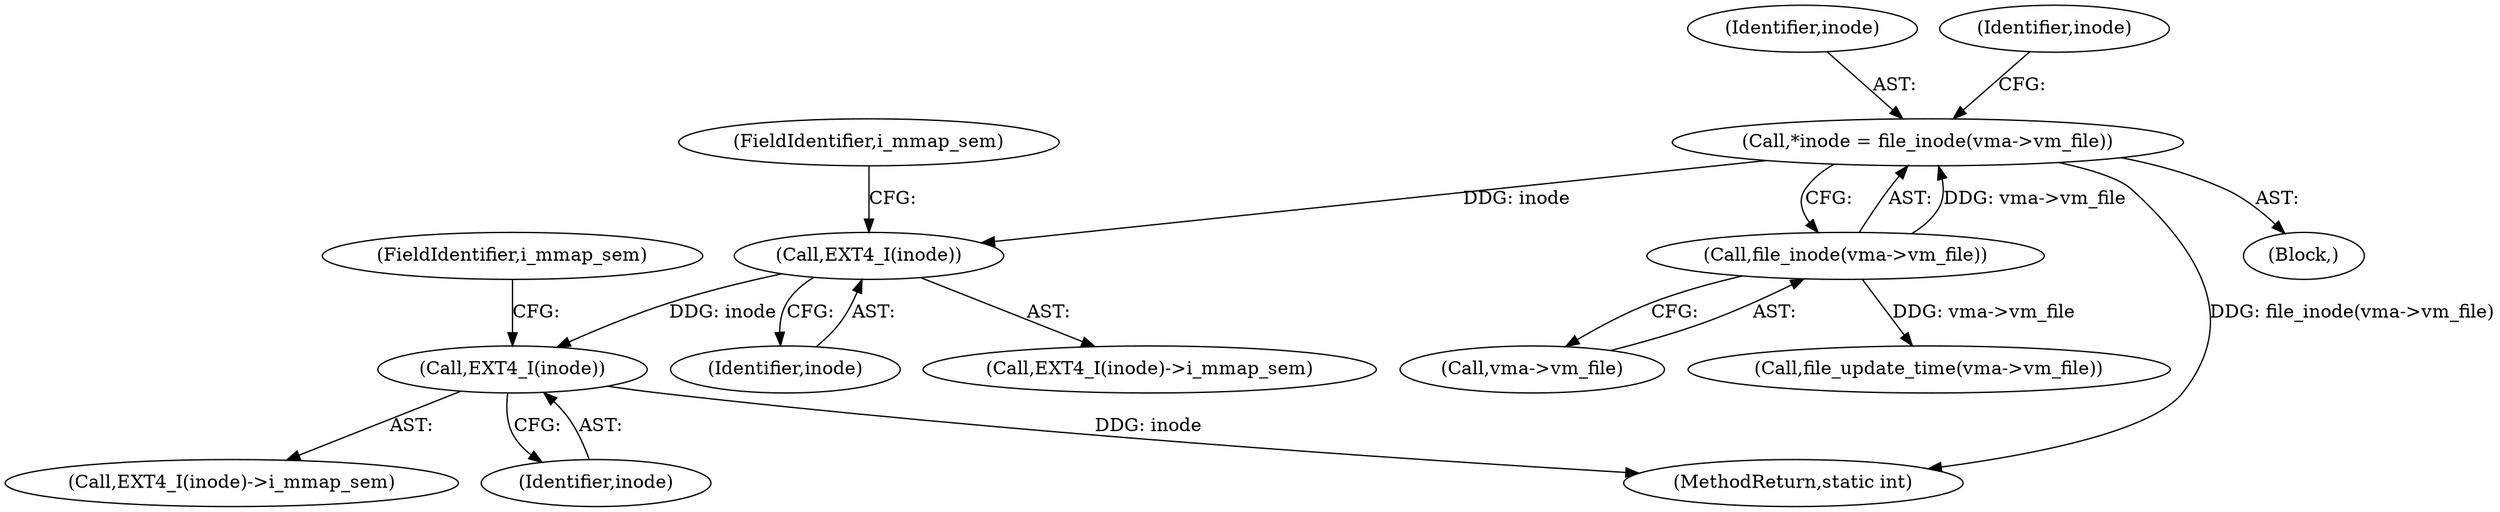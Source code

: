 digraph "0_linux_ea3d7209ca01da209cda6f0dea8be9cc4b7a933b_3@pointer" {
"1000107" [label="(Call,*inode = file_inode(vma->vm_file))"];
"1000109" [label="(Call,file_inode(vma->vm_file))"];
"1000124" [label="(Call,EXT4_I(inode))"];
"1000137" [label="(Call,EXT4_I(inode))"];
"1000107" [label="(Call,*inode = file_inode(vma->vm_file))"];
"1000108" [label="(Identifier,inode)"];
"1000137" [label="(Call,EXT4_I(inode))"];
"1000136" [label="(Call,EXT4_I(inode)->i_mmap_sem)"];
"1000115" [label="(Identifier,inode)"];
"1000110" [label="(Call,vma->vm_file)"];
"1000109" [label="(Call,file_inode(vma->vm_file))"];
"1000139" [label="(FieldIdentifier,i_mmap_sem)"];
"1000117" [label="(Call,file_update_time(vma->vm_file))"];
"1000125" [label="(Identifier,inode)"];
"1000124" [label="(Call,EXT4_I(inode))"];
"1000138" [label="(Identifier,inode)"];
"1000146" [label="(MethodReturn,static int)"];
"1000104" [label="(Block,)"];
"1000126" [label="(FieldIdentifier,i_mmap_sem)"];
"1000123" [label="(Call,EXT4_I(inode)->i_mmap_sem)"];
"1000107" -> "1000104"  [label="AST: "];
"1000107" -> "1000109"  [label="CFG: "];
"1000108" -> "1000107"  [label="AST: "];
"1000109" -> "1000107"  [label="AST: "];
"1000115" -> "1000107"  [label="CFG: "];
"1000107" -> "1000146"  [label="DDG: file_inode(vma->vm_file)"];
"1000109" -> "1000107"  [label="DDG: vma->vm_file"];
"1000107" -> "1000124"  [label="DDG: inode"];
"1000109" -> "1000110"  [label="CFG: "];
"1000110" -> "1000109"  [label="AST: "];
"1000109" -> "1000117"  [label="DDG: vma->vm_file"];
"1000124" -> "1000123"  [label="AST: "];
"1000124" -> "1000125"  [label="CFG: "];
"1000125" -> "1000124"  [label="AST: "];
"1000126" -> "1000124"  [label="CFG: "];
"1000124" -> "1000137"  [label="DDG: inode"];
"1000137" -> "1000136"  [label="AST: "];
"1000137" -> "1000138"  [label="CFG: "];
"1000138" -> "1000137"  [label="AST: "];
"1000139" -> "1000137"  [label="CFG: "];
"1000137" -> "1000146"  [label="DDG: inode"];
}
